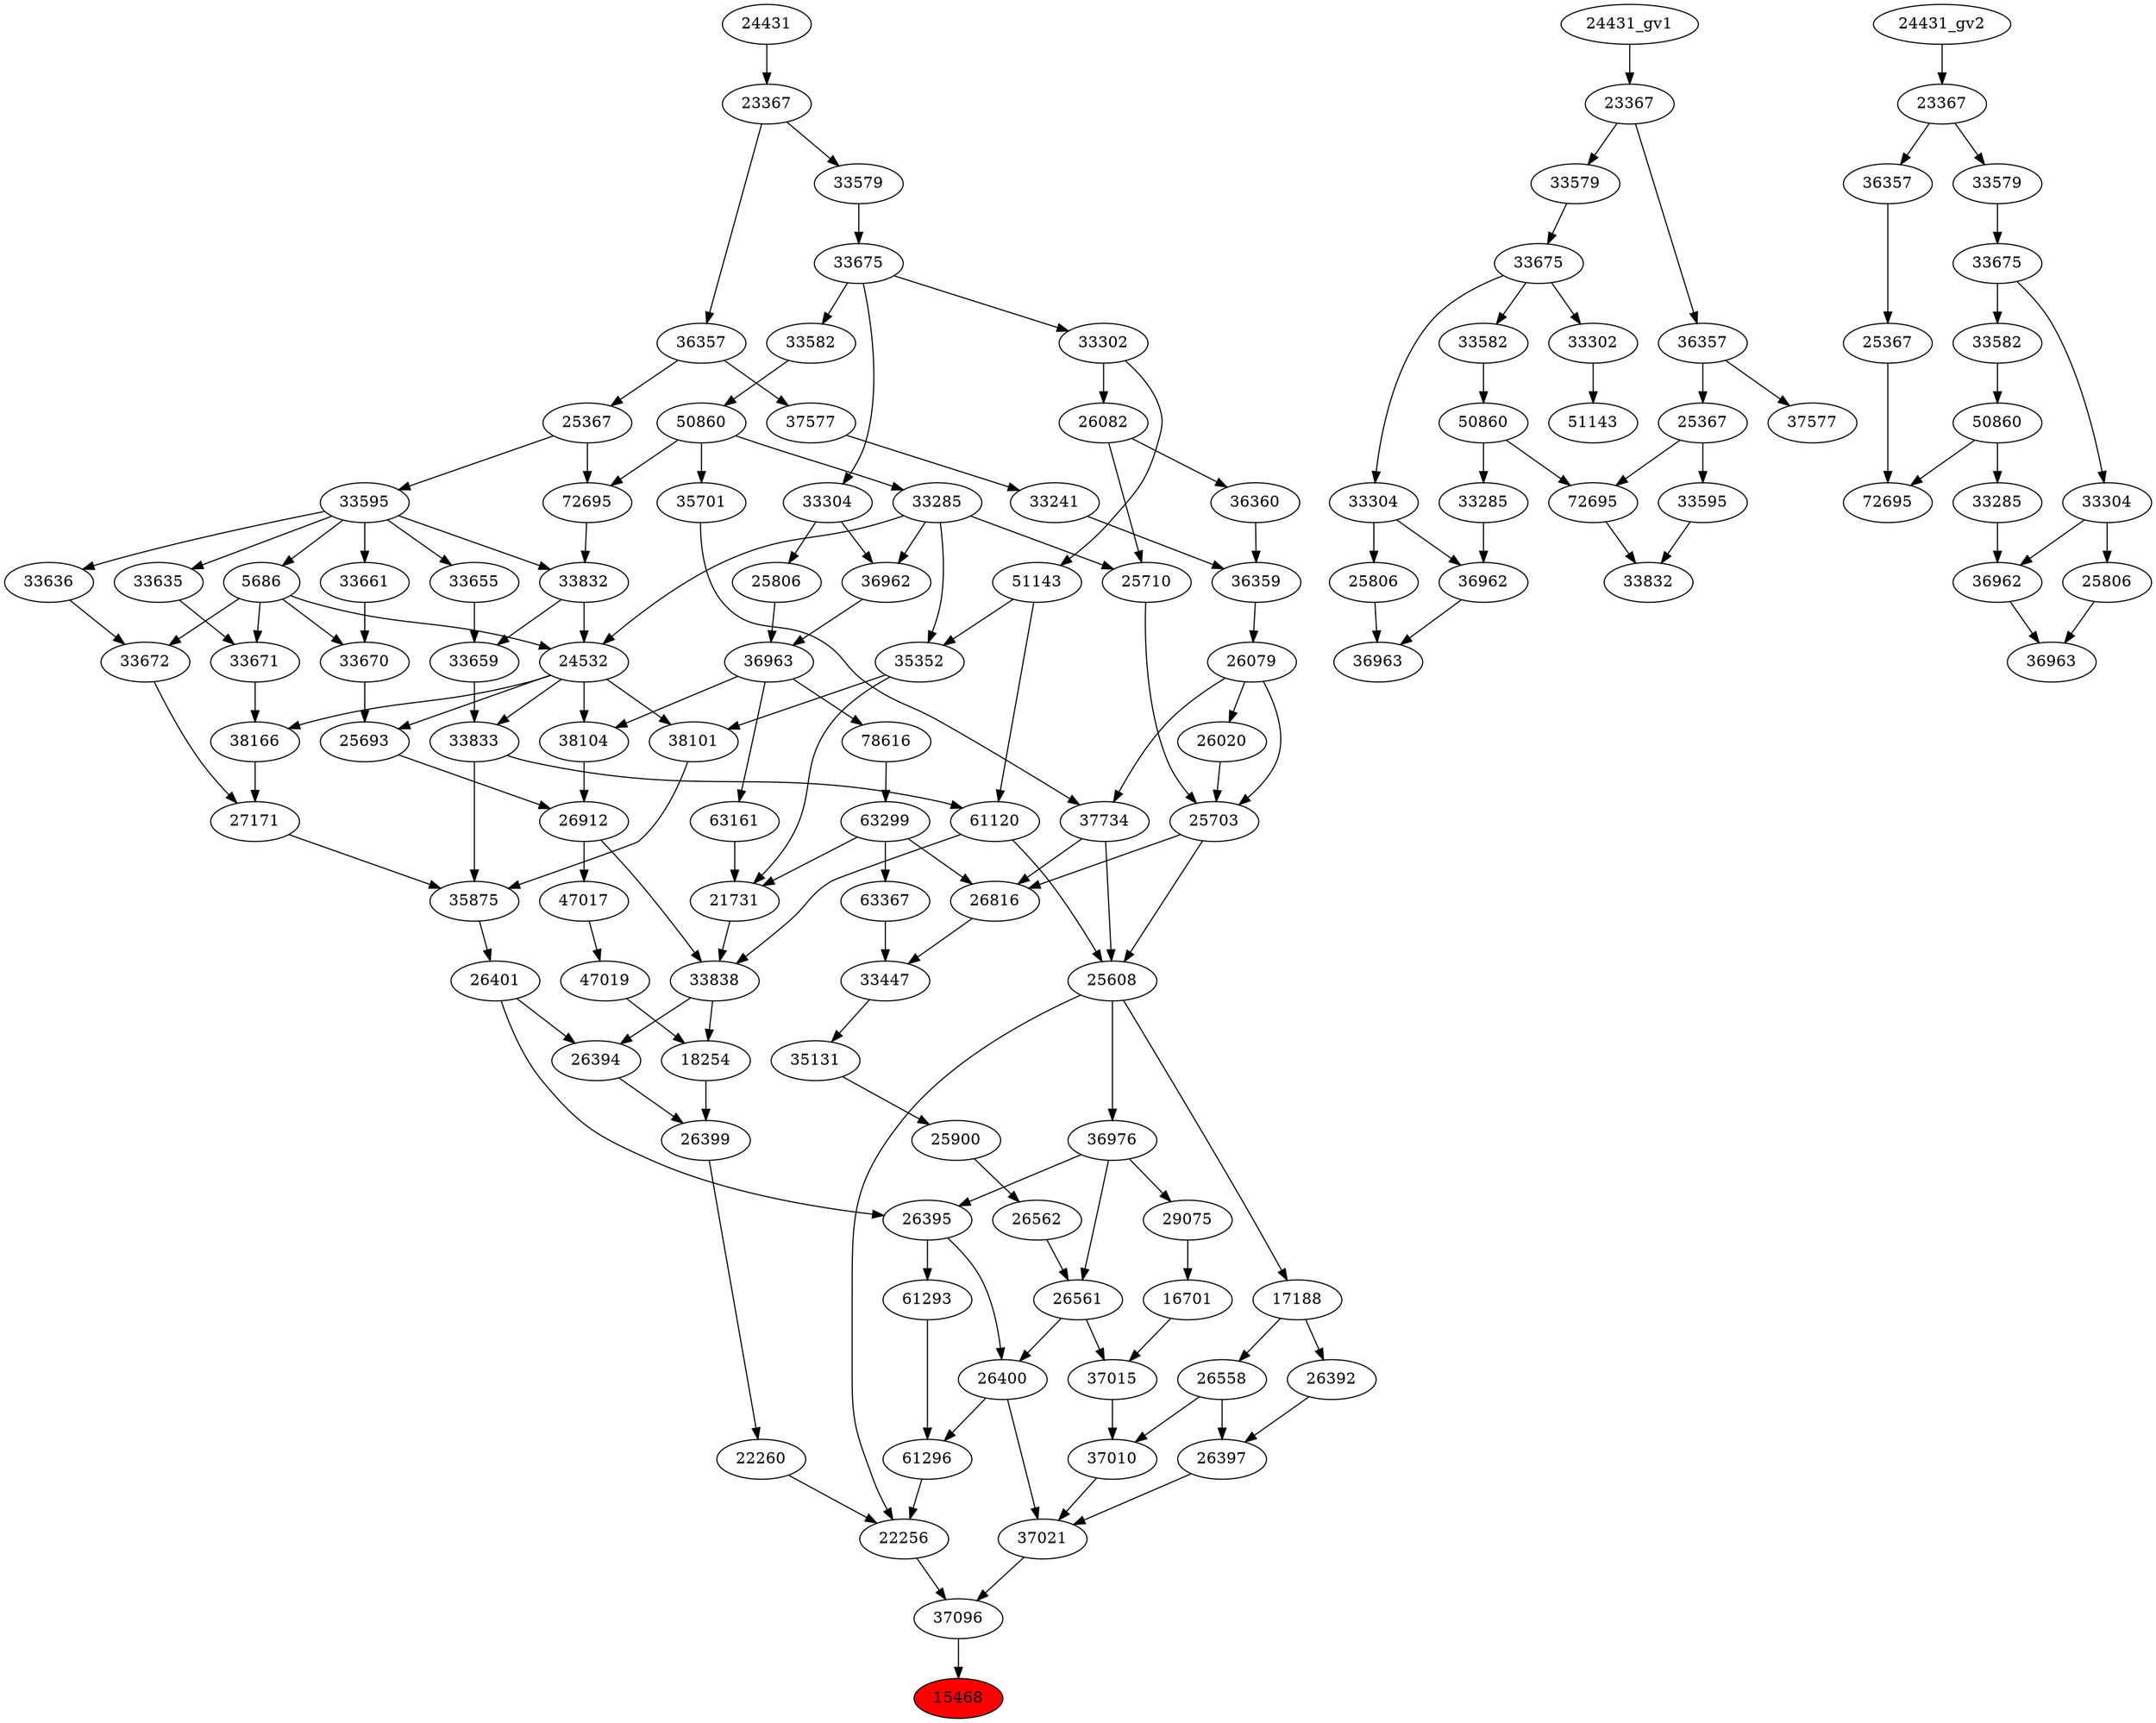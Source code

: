 strict digraph root {
	node [label="\N"];
	{
		node [fillcolor="",
			label="\N",
			style=""
		];
		15468		 [fillcolor=red,
			label=15468,
			style=filled];
		37096		 [label=37096];
		37096 -> 15468;
		22256		 [label=22256];
		22256 -> 37096;
		37021		 [label=37021];
		37021 -> 37096;
		25608		 [label=25608];
		25608 -> 22256;
		17188		 [label=17188];
		25608 -> 17188;
		36976		 [label=36976];
		25608 -> 36976;
		22260		 [label=22260];
		22260 -> 22256;
		61296		 [label=61296];
		61296 -> 22256;
		26397		 [label=26397];
		26397 -> 37021;
		26400		 [label=26400];
		26400 -> 37021;
		26400 -> 61296;
		37010		 [label=37010];
		37010 -> 37021;
		25703		 [label=25703];
		25703 -> 25608;
		26816		 [label=26816];
		25703 -> 26816;
		37734		 [label=37734];
		37734 -> 25608;
		37734 -> 26816;
		61120		 [label=61120];
		61120 -> 25608;
		33838		 [label=33838];
		61120 -> 33838;
		26399		 [label=26399];
		26399 -> 22260;
		61293		 [label=61293];
		61293 -> 61296;
		26392		 [label=26392];
		26392 -> 26397;
		26558		 [label=26558];
		26558 -> 26397;
		26558 -> 37010;
		26395		 [label=26395];
		26395 -> 26400;
		26395 -> 61293;
		26561		 [label=26561];
		26561 -> 26400;
		37015		 [label=37015];
		26561 -> 37015;
		37015 -> 37010;
		26020		 [label=26020];
		26020 -> 25703;
		26079		 [label=26079];
		26079 -> 25703;
		26079 -> 37734;
		26079 -> 26020;
		25710		 [label=25710];
		25710 -> 25703;
		35701		 [label=35701];
		35701 -> 37734;
		51143		 [label=51143];
		51143 -> 61120;
		35352		 [label=35352];
		51143 -> 35352;
		33833		 [label=33833];
		33833 -> 61120;
		35875		 [label=35875];
		33833 -> 35875;
		26394		 [label=26394];
		26394 -> 26399;
		18254		 [label=18254];
		18254 -> 26399;
		17188 -> 26392;
		17188 -> 26558;
		36976 -> 26395;
		36976 -> 26561;
		29075		 [label=29075];
		36976 -> 29075;
		26401		 [label=26401];
		26401 -> 26395;
		26401 -> 26394;
		26562		 [label=26562];
		26562 -> 26561;
		16701		 [label=16701];
		16701 -> 37015;
		36359		 [label=36359];
		36359 -> 26079;
		26082		 [label=26082];
		26082 -> 25710;
		36360		 [label=36360];
		26082 -> 36360;
		33285		 [label=33285];
		33285 -> 25710;
		24532		 [label=24532];
		33285 -> 24532;
		33285 -> 35352;
		36962		 [label=36962];
		33285 -> 36962;
		50860		 [label=50860];
		50860 -> 35701;
		50860 -> 33285;
		72695		 [label=72695];
		50860 -> 72695;
		33302		 [label=33302];
		33302 -> 51143;
		33302 -> 26082;
		33659		 [label=33659];
		33659 -> 33833;
		24532 -> 33833;
		38101		 [label=38101];
		24532 -> 38101;
		38104		 [label=38104];
		24532 -> 38104;
		25693		 [label=25693];
		24532 -> 25693;
		38166		 [label=38166];
		24532 -> 38166;
		33838 -> 26394;
		33838 -> 18254;
		47019		 [label=47019];
		47019 -> 18254;
		35875 -> 26401;
		25900		 [label=25900];
		25900 -> 26562;
		29075 -> 16701;
		33241		 [label=33241];
		33241 -> 36359;
		36360 -> 36359;
		33582		 [label=33582];
		33582 -> 50860;
		33675		 [label=33675];
		33675 -> 33302;
		33675 -> 33582;
		33304		 [label=33304];
		33675 -> 33304;
		33655		 [label=33655];
		33655 -> 33659;
		33832		 [label=33832];
		33832 -> 33659;
		33832 -> 24532;
		5686		 [label=5686];
		5686 -> 24532;
		33672		 [label=33672];
		5686 -> 33672;
		33670		 [label=33670];
		5686 -> 33670;
		33671		 [label=33671];
		5686 -> 33671;
		21731		 [label=21731];
		21731 -> 33838;
		26912		 [label=26912];
		26912 -> 33838;
		47017		 [label=47017];
		26912 -> 47017;
		47017 -> 47019;
		27171		 [label=27171];
		27171 -> 35875;
		38101 -> 35875;
		35131		 [label=35131];
		35131 -> 25900;
		37577		 [label=37577];
		37577 -> 33241;
		33579		 [label=33579];
		33579 -> 33675;
		33595		 [label=33595];
		33595 -> 33655;
		33595 -> 33832;
		33595 -> 5686;
		33636		 [label=33636];
		33595 -> 33636;
		33661		 [label=33661];
		33595 -> 33661;
		33635		 [label=33635];
		33595 -> 33635;
		72695 -> 33832;
		35352 -> 21731;
		35352 -> 38101;
		63161		 [label=63161];
		63161 -> 21731;
		63299		 [label=63299];
		63299 -> 21731;
		63367		 [label=63367];
		63299 -> 63367;
		63299 -> 26816;
		38104 -> 26912;
		25693 -> 26912;
		33672 -> 27171;
		38166 -> 27171;
		33447		 [label=33447];
		33447 -> 35131;
		36357		 [label=36357];
		36357 -> 37577;
		25367		 [label=25367];
		36357 -> 25367;
		23367		 [label=23367];
		23367 -> 33579;
		23367 -> 36357;
		25367 -> 33595;
		25367 -> 72695;
		36963		 [label=36963];
		36963 -> 63161;
		36963 -> 38104;
		78616		 [label=78616];
		36963 -> 78616;
		78616 -> 63299;
		33670 -> 25693;
		33636 -> 33672;
		33671 -> 38166;
		63367 -> 33447;
		26816 -> 33447;
		24431		 [label=24431];
		24431 -> 23367;
		36962 -> 36963;
		25806		 [label=25806];
		25806 -> 36963;
		33661 -> 33670;
		33635 -> 33671;
		33304 -> 36962;
		33304 -> 25806;
	}
	{
		node [label="\N"];
		"51143_gv1"		 [label=51143];
		"33302_gv1"		 [label=33302];
		"33302_gv1" -> "51143_gv1";
		"33285_gv1"		 [label=33285];
		"36962_gv1"		 [label=36962];
		"33285_gv1" -> "36962_gv1";
		"50860_gv1"		 [label=50860];
		"50860_gv1" -> "33285_gv1";
		"72695_gv1"		 [label=72695];
		"50860_gv1" -> "72695_gv1";
		"33582_gv1"		 [label=33582];
		"33582_gv1" -> "50860_gv1";
		"33675_gv1"		 [label=33675];
		"33675_gv1" -> "33302_gv1";
		"33675_gv1" -> "33582_gv1";
		"33304_gv1"		 [label=33304];
		"33675_gv1" -> "33304_gv1";
		"33579_gv1"		 [label=33579];
		"33579_gv1" -> "33675_gv1";
		"33832_gv1"		 [label=33832];
		"72695_gv1" -> "33832_gv1";
		"33595_gv1"		 [label=33595];
		"33595_gv1" -> "33832_gv1";
		"37577_gv1"		 [label=37577];
		"36357_gv1"		 [label=36357];
		"36357_gv1" -> "37577_gv1";
		"25367_gv1"		 [label=25367];
		"36357_gv1" -> "25367_gv1";
		"23367_gv1"		 [label=23367];
		"23367_gv1" -> "33579_gv1";
		"23367_gv1" -> "36357_gv1";
		"25367_gv1" -> "72695_gv1";
		"25367_gv1" -> "33595_gv1";
		"24431_gv1" -> "23367_gv1";
		"36963_gv1"		 [label=36963];
		"36962_gv1" -> "36963_gv1";
		"25806_gv1"		 [label=25806];
		"25806_gv1" -> "36963_gv1";
		"33304_gv1" -> "36962_gv1";
		"33304_gv1" -> "25806_gv1";
	}
	{
		node [label="\N"];
		"36963_gv2"		 [label=36963];
		"36962_gv2"		 [label=36962];
		"36962_gv2" -> "36963_gv2";
		"25806_gv2"		 [label=25806];
		"25806_gv2" -> "36963_gv2";
		"72695_gv2"		 [label=72695];
		"50860_gv2"		 [label=50860];
		"50860_gv2" -> "72695_gv2";
		"33285_gv2"		 [label=33285];
		"50860_gv2" -> "33285_gv2";
		"25367_gv2"		 [label=25367];
		"25367_gv2" -> "72695_gv2";
		"33285_gv2" -> "36962_gv2";
		"33304_gv2"		 [label=33304];
		"33304_gv2" -> "36962_gv2";
		"33304_gv2" -> "25806_gv2";
		"33582_gv2"		 [label=33582];
		"33582_gv2" -> "50860_gv2";
		"36357_gv2"		 [label=36357];
		"36357_gv2" -> "25367_gv2";
		"33675_gv2"		 [label=33675];
		"33675_gv2" -> "33304_gv2";
		"33675_gv2" -> "33582_gv2";
		"23367_gv2"		 [label=23367];
		"23367_gv2" -> "36357_gv2";
		"33579_gv2"		 [label=33579];
		"23367_gv2" -> "33579_gv2";
		"33579_gv2" -> "33675_gv2";
		"24431_gv2" -> "23367_gv2";
	}
}
